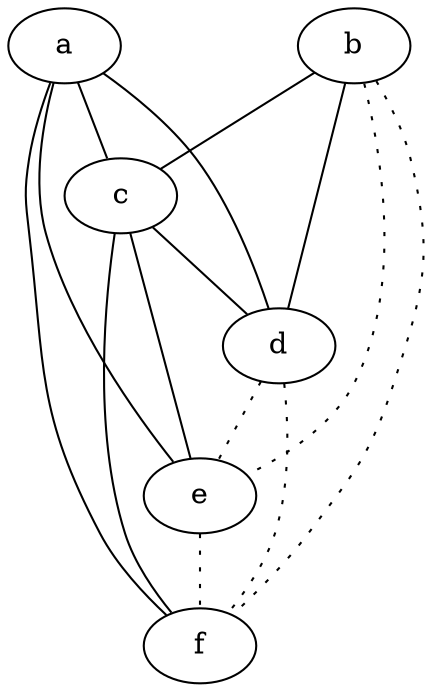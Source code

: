 graph {
a -- c;
a -- d;
a -- e;
a -- f;
b -- c;
b -- d;
b -- e [style=dotted];
b -- f [style=dotted];
c -- d;
c -- e;
c -- f;
d -- e [style=dotted];
d -- f [style=dotted];
e -- f [style=dotted];
}

